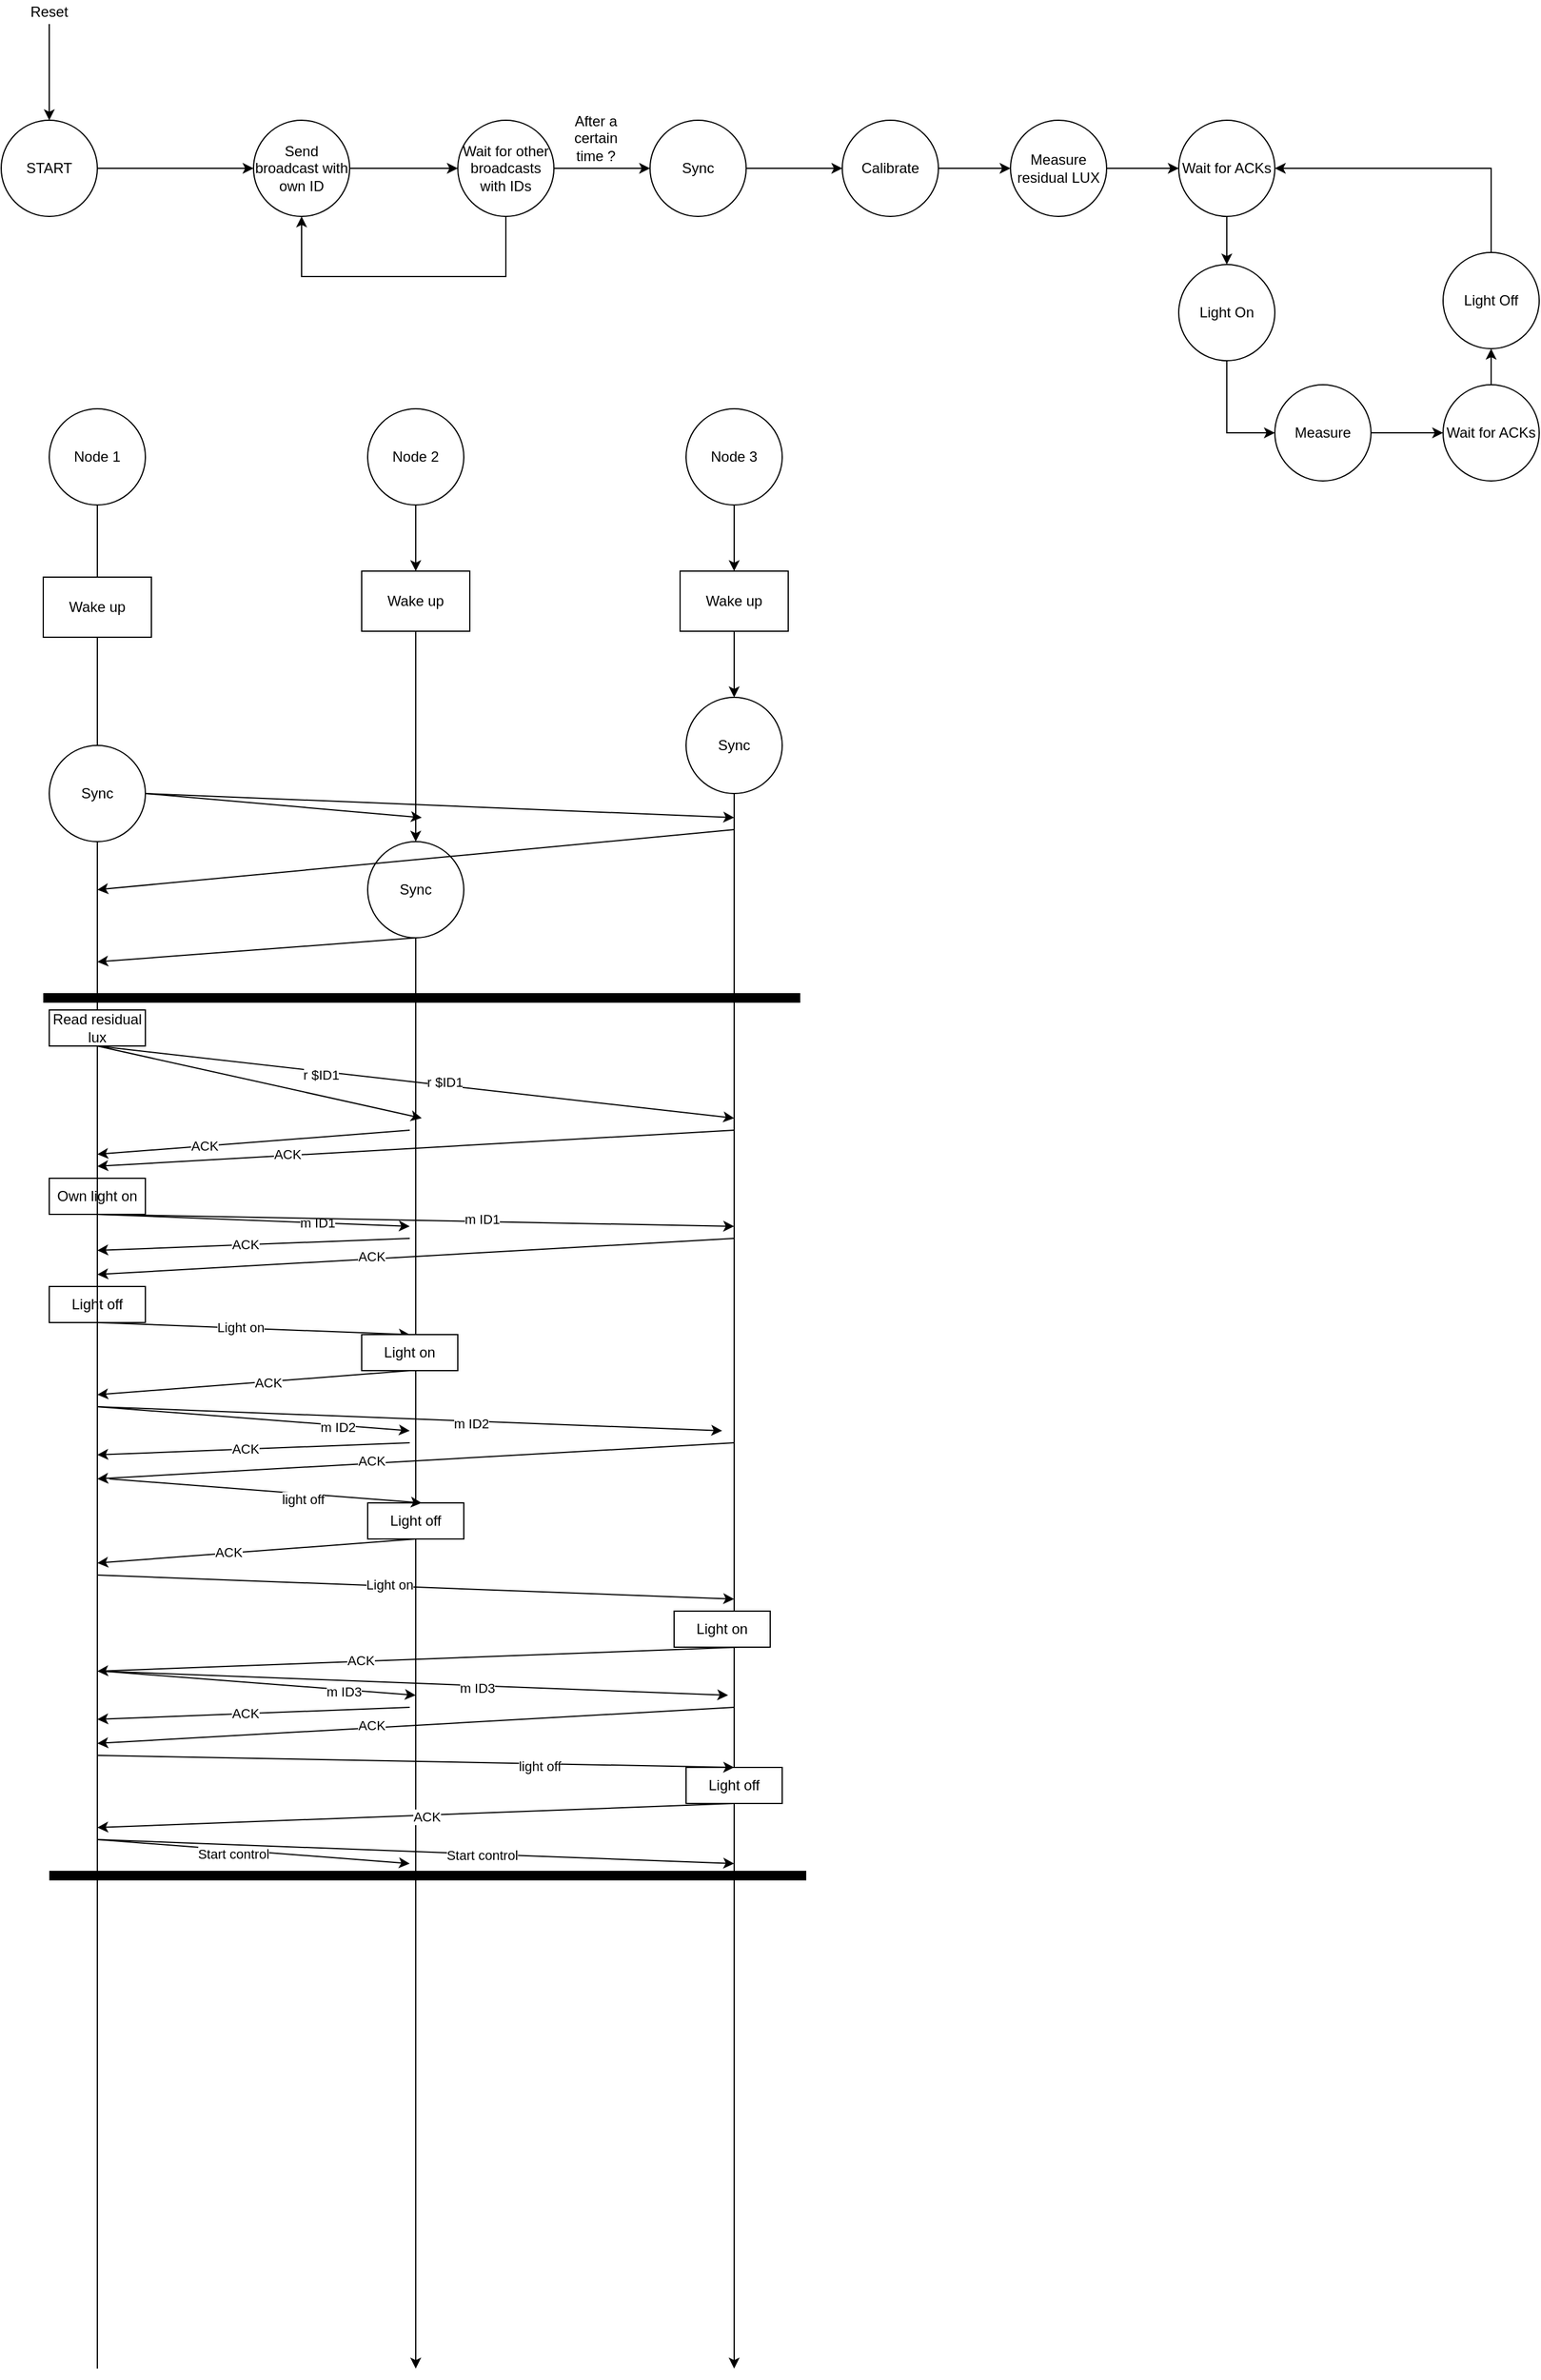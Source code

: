 <mxfile version="13.9.9" type="device"><diagram id="apPjSHMY1DsIgyhNGgn-" name="Page-1"><mxGraphModel dx="868" dy="524" grid="1" gridSize="10" guides="1" tooltips="1" connect="1" arrows="1" fold="1" page="1" pageScale="1" pageWidth="850" pageHeight="1100" math="0" shadow="0"><root><mxCell id="0"/><mxCell id="1" parent="0"/><mxCell id="yIaBF9EJpWSbba0q3UIn-3" style="edgeStyle=orthogonalEdgeStyle;rounded=0;orthogonalLoop=1;jettySize=auto;html=1;exitX=1;exitY=0.5;exitDx=0;exitDy=0;entryX=0;entryY=0.5;entryDx=0;entryDy=0;" parent="1" source="yIaBF9EJpWSbba0q3UIn-1" target="yIaBF9EJpWSbba0q3UIn-2" edge="1"><mxGeometry relative="1" as="geometry"/></mxCell><mxCell id="GpA50zcYEjnkCdn6oUvq-2" style="edgeStyle=orthogonalEdgeStyle;rounded=0;orthogonalLoop=1;jettySize=auto;html=1;exitX=0.5;exitY=0;exitDx=0;exitDy=0;endArrow=none;endFill=0;startArrow=classic;startFill=1;" edge="1" parent="1" source="yIaBF9EJpWSbba0q3UIn-1"><mxGeometry relative="1" as="geometry"><mxPoint x="160" y="70" as="targetPoint"/></mxGeometry></mxCell><mxCell id="yIaBF9EJpWSbba0q3UIn-1" value="START" style="ellipse;whiteSpace=wrap;html=1;aspect=fixed;" parent="1" vertex="1"><mxGeometry x="120" y="150" width="80" height="80" as="geometry"/></mxCell><mxCell id="yIaBF9EJpWSbba0q3UIn-6" style="edgeStyle=orthogonalEdgeStyle;rounded=0;orthogonalLoop=1;jettySize=auto;html=1;exitX=1;exitY=0.5;exitDx=0;exitDy=0;entryX=0;entryY=0.5;entryDx=0;entryDy=0;" parent="1" source="yIaBF9EJpWSbba0q3UIn-2" target="yIaBF9EJpWSbba0q3UIn-5" edge="1"><mxGeometry relative="1" as="geometry"/></mxCell><mxCell id="yIaBF9EJpWSbba0q3UIn-2" value="Send broadcast with own ID" style="ellipse;whiteSpace=wrap;html=1;aspect=fixed;" parent="1" vertex="1"><mxGeometry x="330" y="150" width="80" height="80" as="geometry"/></mxCell><mxCell id="yIaBF9EJpWSbba0q3UIn-7" style="edgeStyle=orthogonalEdgeStyle;rounded=0;orthogonalLoop=1;jettySize=auto;html=1;exitX=0.5;exitY=1;exitDx=0;exitDy=0;entryX=0.5;entryY=1;entryDx=0;entryDy=0;" parent="1" source="yIaBF9EJpWSbba0q3UIn-5" target="yIaBF9EJpWSbba0q3UIn-2" edge="1"><mxGeometry relative="1" as="geometry"><Array as="points"><mxPoint x="540" y="280"/><mxPoint x="370" y="280"/></Array></mxGeometry></mxCell><mxCell id="yIaBF9EJpWSbba0q3UIn-10" style="edgeStyle=orthogonalEdgeStyle;rounded=0;orthogonalLoop=1;jettySize=auto;html=1;exitX=1;exitY=0.5;exitDx=0;exitDy=0;entryX=0;entryY=0.5;entryDx=0;entryDy=0;" parent="1" source="yIaBF9EJpWSbba0q3UIn-5" target="yIaBF9EJpWSbba0q3UIn-9" edge="1"><mxGeometry relative="1" as="geometry"/></mxCell><mxCell id="yIaBF9EJpWSbba0q3UIn-5" value="Wait for other broadcasts with IDs" style="ellipse;whiteSpace=wrap;html=1;aspect=fixed;" parent="1" vertex="1"><mxGeometry x="500" y="150" width="80" height="80" as="geometry"/></mxCell><mxCell id="GpA50zcYEjnkCdn6oUvq-108" style="edgeStyle=none;rounded=0;orthogonalLoop=1;jettySize=auto;html=1;exitX=1;exitY=0.5;exitDx=0;exitDy=0;entryX=0;entryY=0.5;entryDx=0;entryDy=0;startArrow=none;startFill=0;endArrow=classic;endFill=1;strokeWidth=1;" edge="1" parent="1" source="yIaBF9EJpWSbba0q3UIn-9" target="GpA50zcYEjnkCdn6oUvq-107"><mxGeometry relative="1" as="geometry"/></mxCell><mxCell id="yIaBF9EJpWSbba0q3UIn-9" value="Sync" style="ellipse;whiteSpace=wrap;html=1;aspect=fixed;" parent="1" vertex="1"><mxGeometry x="660" y="150" width="80" height="80" as="geometry"/></mxCell><mxCell id="yIaBF9EJpWSbba0q3UIn-11" value="After a certain time ?" style="text;html=1;strokeColor=none;fillColor=none;align=center;verticalAlign=middle;whiteSpace=wrap;rounded=0;" parent="1" vertex="1"><mxGeometry x="590" y="140" width="50" height="50" as="geometry"/></mxCell><mxCell id="GpA50zcYEjnkCdn6oUvq-3" value="Reset" style="text;html=1;strokeColor=none;fillColor=none;align=center;verticalAlign=middle;whiteSpace=wrap;rounded=0;" vertex="1" parent="1"><mxGeometry x="140" y="50" width="40" height="20" as="geometry"/></mxCell><mxCell id="GpA50zcYEjnkCdn6oUvq-6" value="Node 1" style="ellipse;whiteSpace=wrap;html=1;aspect=fixed;" vertex="1" parent="1"><mxGeometry x="160" y="390" width="80" height="80" as="geometry"/></mxCell><mxCell id="GpA50zcYEjnkCdn6oUvq-10" style="edgeStyle=orthogonalEdgeStyle;rounded=0;orthogonalLoop=1;jettySize=auto;html=1;exitX=0.5;exitY=1;exitDx=0;exitDy=0;startArrow=none;startFill=0;endArrow=classic;endFill=1;" edge="1" parent="1" source="GpA50zcYEjnkCdn6oUvq-19"><mxGeometry relative="1" as="geometry"><mxPoint x="465" y="2020" as="targetPoint"/></mxGeometry></mxCell><mxCell id="GpA50zcYEjnkCdn6oUvq-7" value="&lt;span&gt;Node 2&lt;/span&gt;" style="ellipse;whiteSpace=wrap;html=1;aspect=fixed;" vertex="1" parent="1"><mxGeometry x="425" y="390" width="80" height="80" as="geometry"/></mxCell><mxCell id="GpA50zcYEjnkCdn6oUvq-11" style="edgeStyle=orthogonalEdgeStyle;rounded=0;orthogonalLoop=1;jettySize=auto;html=1;exitX=0.5;exitY=1;exitDx=0;exitDy=0;startArrow=none;startFill=0;endArrow=classic;endFill=1;" edge="1" parent="1" source="GpA50zcYEjnkCdn6oUvq-20"><mxGeometry relative="1" as="geometry"><mxPoint x="730" y="2020" as="targetPoint"/></mxGeometry></mxCell><mxCell id="GpA50zcYEjnkCdn6oUvq-8" value="&lt;span&gt;Node 3&lt;/span&gt;" style="ellipse;whiteSpace=wrap;html=1;aspect=fixed;" vertex="1" parent="1"><mxGeometry x="690" y="390" width="80" height="80" as="geometry"/></mxCell><mxCell id="GpA50zcYEjnkCdn6oUvq-9" value="" style="endArrow=none;html=1;entryX=0.5;entryY=1;entryDx=0;entryDy=0;" edge="1" parent="1" source="GpA50zcYEjnkCdn6oUvq-13" target="GpA50zcYEjnkCdn6oUvq-6"><mxGeometry width="50" height="50" relative="1" as="geometry"><mxPoint x="200" y="1080" as="sourcePoint"/><mxPoint x="420" y="550" as="targetPoint"/></mxGeometry></mxCell><mxCell id="GpA50zcYEjnkCdn6oUvq-13" value="Wake up" style="rounded=0;whiteSpace=wrap;html=1;" vertex="1" parent="1"><mxGeometry x="155" y="530" width="90" height="50" as="geometry"/></mxCell><mxCell id="GpA50zcYEjnkCdn6oUvq-14" value="" style="endArrow=none;html=1;entryX=0.5;entryY=1;entryDx=0;entryDy=0;" edge="1" parent="1" source="GpA50zcYEjnkCdn6oUvq-37" target="GpA50zcYEjnkCdn6oUvq-13"><mxGeometry width="50" height="50" relative="1" as="geometry"><mxPoint x="200" y="2020" as="sourcePoint"/><mxPoint x="200" y="470" as="targetPoint"/></mxGeometry></mxCell><mxCell id="GpA50zcYEjnkCdn6oUvq-16" value="Wake up" style="rounded=0;whiteSpace=wrap;html=1;" vertex="1" parent="1"><mxGeometry x="685" y="525" width="90" height="50" as="geometry"/></mxCell><mxCell id="GpA50zcYEjnkCdn6oUvq-17" style="edgeStyle=orthogonalEdgeStyle;rounded=0;orthogonalLoop=1;jettySize=auto;html=1;exitX=0.5;exitY=1;exitDx=0;exitDy=0;startArrow=none;startFill=0;endArrow=classic;endFill=1;" edge="1" parent="1" source="GpA50zcYEjnkCdn6oUvq-8" target="GpA50zcYEjnkCdn6oUvq-16"><mxGeometry relative="1" as="geometry"><mxPoint x="730" y="1090" as="targetPoint"/><mxPoint x="730" y="470" as="sourcePoint"/></mxGeometry></mxCell><mxCell id="GpA50zcYEjnkCdn6oUvq-27" style="rounded=0;orthogonalLoop=1;jettySize=auto;html=1;exitX=1;exitY=0.5;exitDx=0;exitDy=0;startArrow=none;startFill=0;endArrow=classic;endFill=1;" edge="1" parent="1" source="GpA50zcYEjnkCdn6oUvq-18"><mxGeometry relative="1" as="geometry"><mxPoint x="470" y="730" as="targetPoint"/></mxGeometry></mxCell><mxCell id="GpA50zcYEjnkCdn6oUvq-28" style="edgeStyle=none;rounded=0;orthogonalLoop=1;jettySize=auto;html=1;exitX=1;exitY=0.5;exitDx=0;exitDy=0;startArrow=none;startFill=0;endArrow=classic;endFill=1;" edge="1" parent="1" source="GpA50zcYEjnkCdn6oUvq-18"><mxGeometry relative="1" as="geometry"><mxPoint x="730" y="730" as="targetPoint"/></mxGeometry></mxCell><mxCell id="GpA50zcYEjnkCdn6oUvq-18" value="Sync" style="ellipse;whiteSpace=wrap;html=1;aspect=fixed;" vertex="1" parent="1"><mxGeometry x="160" y="670" width="80" height="80" as="geometry"/></mxCell><mxCell id="GpA50zcYEjnkCdn6oUvq-20" value="Sync" style="ellipse;whiteSpace=wrap;html=1;aspect=fixed;" vertex="1" parent="1"><mxGeometry x="690" y="630" width="80" height="80" as="geometry"/></mxCell><mxCell id="GpA50zcYEjnkCdn6oUvq-21" style="edgeStyle=orthogonalEdgeStyle;rounded=0;orthogonalLoop=1;jettySize=auto;html=1;exitX=0.5;exitY=1;exitDx=0;exitDy=0;startArrow=none;startFill=0;endArrow=classic;endFill=1;" edge="1" parent="1" source="GpA50zcYEjnkCdn6oUvq-16" target="GpA50zcYEjnkCdn6oUvq-20"><mxGeometry relative="1" as="geometry"><mxPoint x="730" y="1090" as="targetPoint"/><mxPoint x="730" y="575" as="sourcePoint"/></mxGeometry></mxCell><mxCell id="GpA50zcYEjnkCdn6oUvq-29" style="edgeStyle=none;rounded=0;orthogonalLoop=1;jettySize=auto;html=1;exitX=0.5;exitY=1;exitDx=0;exitDy=0;startArrow=none;startFill=0;endArrow=classic;endFill=1;" edge="1" parent="1" source="GpA50zcYEjnkCdn6oUvq-19"><mxGeometry relative="1" as="geometry"><mxPoint x="200" y="850" as="targetPoint"/></mxGeometry></mxCell><mxCell id="GpA50zcYEjnkCdn6oUvq-19" value="Sync" style="ellipse;whiteSpace=wrap;html=1;aspect=fixed;" vertex="1" parent="1"><mxGeometry x="425" y="750" width="80" height="80" as="geometry"/></mxCell><mxCell id="GpA50zcYEjnkCdn6oUvq-23" style="edgeStyle=orthogonalEdgeStyle;rounded=0;orthogonalLoop=1;jettySize=auto;html=1;exitX=0.5;exitY=1;exitDx=0;exitDy=0;startArrow=none;startFill=0;endArrow=classic;endFill=1;" edge="1" parent="1" source="GpA50zcYEjnkCdn6oUvq-15" target="GpA50zcYEjnkCdn6oUvq-19"><mxGeometry relative="1" as="geometry"><mxPoint x="465" y="1080" as="targetPoint"/><mxPoint x="465" y="470" as="sourcePoint"/></mxGeometry></mxCell><mxCell id="GpA50zcYEjnkCdn6oUvq-15" value="Wake up" style="rounded=0;whiteSpace=wrap;html=1;" vertex="1" parent="1"><mxGeometry x="420" y="525" width="90" height="50" as="geometry"/></mxCell><mxCell id="GpA50zcYEjnkCdn6oUvq-24" style="edgeStyle=orthogonalEdgeStyle;rounded=0;orthogonalLoop=1;jettySize=auto;html=1;exitX=0.5;exitY=1;exitDx=0;exitDy=0;startArrow=none;startFill=0;endArrow=classic;endFill=1;" edge="1" parent="1" source="GpA50zcYEjnkCdn6oUvq-7" target="GpA50zcYEjnkCdn6oUvq-15"><mxGeometry relative="1" as="geometry"><mxPoint x="465" y="720" as="targetPoint"/><mxPoint x="465" y="470" as="sourcePoint"/></mxGeometry></mxCell><mxCell id="GpA50zcYEjnkCdn6oUvq-30" value="" style="endArrow=classic;html=1;" edge="1" parent="1"><mxGeometry width="50" height="50" relative="1" as="geometry"><mxPoint x="730" y="740" as="sourcePoint"/><mxPoint x="200" y="790" as="targetPoint"/></mxGeometry></mxCell><mxCell id="GpA50zcYEjnkCdn6oUvq-35" value="" style="endArrow=none;html=1;strokeWidth=8;" edge="1" parent="1"><mxGeometry width="50" height="50" relative="1" as="geometry"><mxPoint x="155" y="880" as="sourcePoint"/><mxPoint x="785" y="880" as="targetPoint"/></mxGeometry></mxCell><mxCell id="GpA50zcYEjnkCdn6oUvq-39" style="edgeStyle=none;rounded=0;orthogonalLoop=1;jettySize=auto;html=1;exitX=0.5;exitY=1;exitDx=0;exitDy=0;startArrow=none;startFill=0;endArrow=classic;endFill=1;strokeWidth=1;" edge="1" parent="1" source="GpA50zcYEjnkCdn6oUvq-37"><mxGeometry relative="1" as="geometry"><mxPoint x="470" y="980" as="targetPoint"/></mxGeometry></mxCell><mxCell id="GpA50zcYEjnkCdn6oUvq-40" style="edgeStyle=none;rounded=0;orthogonalLoop=1;jettySize=auto;html=1;exitX=0.5;exitY=1;exitDx=0;exitDy=0;startArrow=none;startFill=0;endArrow=classic;endFill=1;strokeWidth=1;" edge="1" parent="1" source="GpA50zcYEjnkCdn6oUvq-37"><mxGeometry relative="1" as="geometry"><mxPoint x="730" y="980" as="targetPoint"/></mxGeometry></mxCell><mxCell id="GpA50zcYEjnkCdn6oUvq-45" value="r $ID1" style="edgeLabel;html=1;align=center;verticalAlign=middle;resizable=0;points=[];" vertex="1" connectable="0" parent="GpA50zcYEjnkCdn6oUvq-40"><mxGeometry x="-0.297" y="-3" relative="1" as="geometry"><mxPoint as="offset"/></mxGeometry></mxCell><mxCell id="GpA50zcYEjnkCdn6oUvq-46" value="r $ID1" style="edgeLabel;html=1;align=center;verticalAlign=middle;resizable=0;points=[];" vertex="1" connectable="0" parent="GpA50zcYEjnkCdn6oUvq-40"><mxGeometry x="0.089" y="3" relative="1" as="geometry"><mxPoint as="offset"/></mxGeometry></mxCell><mxCell id="GpA50zcYEjnkCdn6oUvq-41" value="" style="endArrow=classic;html=1;strokeWidth=1;" edge="1" parent="1"><mxGeometry width="50" height="50" relative="1" as="geometry"><mxPoint x="730" y="990" as="sourcePoint"/><mxPoint x="200" y="1020" as="targetPoint"/></mxGeometry></mxCell><mxCell id="GpA50zcYEjnkCdn6oUvq-44" value="ACK" style="edgeLabel;html=1;align=center;verticalAlign=middle;resizable=0;points=[];" vertex="1" connectable="0" parent="GpA50zcYEjnkCdn6oUvq-41"><mxGeometry x="0.404" y="-1" relative="1" as="geometry"><mxPoint as="offset"/></mxGeometry></mxCell><mxCell id="GpA50zcYEjnkCdn6oUvq-42" value="" style="endArrow=classic;html=1;strokeWidth=1;" edge="1" parent="1"><mxGeometry width="50" height="50" relative="1" as="geometry"><mxPoint x="460" y="990" as="sourcePoint"/><mxPoint x="200" y="1010" as="targetPoint"/></mxGeometry></mxCell><mxCell id="GpA50zcYEjnkCdn6oUvq-43" value="ACK" style="edgeLabel;html=1;align=center;verticalAlign=middle;resizable=0;points=[];" vertex="1" connectable="0" parent="GpA50zcYEjnkCdn6oUvq-42"><mxGeometry x="0.318" relative="1" as="geometry"><mxPoint as="offset"/></mxGeometry></mxCell><mxCell id="GpA50zcYEjnkCdn6oUvq-50" style="edgeStyle=none;rounded=0;orthogonalLoop=1;jettySize=auto;html=1;exitX=0.5;exitY=1;exitDx=0;exitDy=0;startArrow=none;startFill=0;endArrow=classic;endFill=1;strokeWidth=1;" edge="1" parent="1" source="GpA50zcYEjnkCdn6oUvq-49"><mxGeometry relative="1" as="geometry"><mxPoint x="460" y="1070" as="targetPoint"/></mxGeometry></mxCell><mxCell id="GpA50zcYEjnkCdn6oUvq-56" value="m ID1" style="edgeLabel;html=1;align=center;verticalAlign=middle;resizable=0;points=[];" vertex="1" connectable="0" parent="GpA50zcYEjnkCdn6oUvq-50"><mxGeometry x="0.403" relative="1" as="geometry"><mxPoint as="offset"/></mxGeometry></mxCell><mxCell id="GpA50zcYEjnkCdn6oUvq-51" style="edgeStyle=none;rounded=0;orthogonalLoop=1;jettySize=auto;html=1;exitX=0.5;exitY=1;exitDx=0;exitDy=0;startArrow=none;startFill=0;endArrow=classic;endFill=1;strokeWidth=1;" edge="1" parent="1" source="GpA50zcYEjnkCdn6oUvq-49"><mxGeometry relative="1" as="geometry"><mxPoint x="730" y="1070" as="targetPoint"/></mxGeometry></mxCell><mxCell id="GpA50zcYEjnkCdn6oUvq-55" value="m ID1" style="edgeLabel;html=1;align=center;verticalAlign=middle;resizable=0;points=[];" vertex="1" connectable="0" parent="GpA50zcYEjnkCdn6oUvq-51"><mxGeometry x="-0.213" relative="1" as="geometry"><mxPoint x="111.76" as="offset"/></mxGeometry></mxCell><mxCell id="GpA50zcYEjnkCdn6oUvq-49" value="Own light on" style="rounded=0;whiteSpace=wrap;html=1;" vertex="1" parent="1"><mxGeometry x="160" y="1030" width="80" height="30" as="geometry"/></mxCell><mxCell id="GpA50zcYEjnkCdn6oUvq-53" value="" style="endArrow=classic;html=1;strokeWidth=1;" edge="1" parent="1"><mxGeometry width="50" height="50" relative="1" as="geometry"><mxPoint x="460" y="1080" as="sourcePoint"/><mxPoint x="200" y="1090" as="targetPoint"/></mxGeometry></mxCell><mxCell id="GpA50zcYEjnkCdn6oUvq-58" value="ACK" style="edgeLabel;html=1;align=center;verticalAlign=middle;resizable=0;points=[];" vertex="1" connectable="0" parent="GpA50zcYEjnkCdn6oUvq-53"><mxGeometry x="0.058" y="-1" relative="1" as="geometry"><mxPoint as="offset"/></mxGeometry></mxCell><mxCell id="GpA50zcYEjnkCdn6oUvq-54" value="" style="endArrow=classic;html=1;strokeWidth=1;" edge="1" parent="1"><mxGeometry width="50" height="50" relative="1" as="geometry"><mxPoint x="730" y="1080" as="sourcePoint"/><mxPoint x="200" y="1110" as="targetPoint"/></mxGeometry></mxCell><mxCell id="GpA50zcYEjnkCdn6oUvq-59" value="ACK" style="edgeLabel;html=1;align=center;verticalAlign=middle;resizable=0;points=[];" vertex="1" connectable="0" parent="GpA50zcYEjnkCdn6oUvq-54"><mxGeometry x="0.142" y="-2" relative="1" as="geometry"><mxPoint as="offset"/></mxGeometry></mxCell><mxCell id="GpA50zcYEjnkCdn6oUvq-60" value="Light off" style="rounded=0;whiteSpace=wrap;html=1;" vertex="1" parent="1"><mxGeometry x="160" y="1120" width="80" height="30" as="geometry"/></mxCell><mxCell id="GpA50zcYEjnkCdn6oUvq-61" value="" style="endArrow=classic;html=1;strokeWidth=1;" edge="1" parent="1"><mxGeometry width="50" height="50" relative="1" as="geometry"><mxPoint x="200" y="1150" as="sourcePoint"/><mxPoint x="460" y="1160" as="targetPoint"/></mxGeometry></mxCell><mxCell id="GpA50zcYEjnkCdn6oUvq-62" value="Light on" style="edgeLabel;html=1;align=center;verticalAlign=middle;resizable=0;points=[];" vertex="1" connectable="0" parent="GpA50zcYEjnkCdn6oUvq-61"><mxGeometry x="-0.086" y="1" relative="1" as="geometry"><mxPoint as="offset"/></mxGeometry></mxCell><mxCell id="GpA50zcYEjnkCdn6oUvq-63" value="" style="endArrow=classic;html=1;strokeWidth=1;" edge="1" parent="1"><mxGeometry width="50" height="50" relative="1" as="geometry"><mxPoint x="460" y="1190" as="sourcePoint"/><mxPoint x="200" y="1210" as="targetPoint"/></mxGeometry></mxCell><mxCell id="GpA50zcYEjnkCdn6oUvq-64" value="ACK" style="edgeLabel;html=1;align=center;verticalAlign=middle;resizable=0;points=[];" vertex="1" connectable="0" parent="GpA50zcYEjnkCdn6oUvq-63"><mxGeometry x="-0.086" y="1" relative="1" as="geometry"><mxPoint as="offset"/></mxGeometry></mxCell><mxCell id="GpA50zcYEjnkCdn6oUvq-65" value="Light on" style="rounded=0;whiteSpace=wrap;html=1;" vertex="1" parent="1"><mxGeometry x="420" y="1160" width="80" height="30" as="geometry"/></mxCell><mxCell id="GpA50zcYEjnkCdn6oUvq-66" value="" style="endArrow=classic;html=1;strokeWidth=1;" edge="1" parent="1"><mxGeometry width="50" height="50" relative="1" as="geometry"><mxPoint x="200" y="1220" as="sourcePoint"/><mxPoint x="460" y="1240" as="targetPoint"/></mxGeometry></mxCell><mxCell id="GpA50zcYEjnkCdn6oUvq-69" value="m ID2" style="edgeLabel;html=1;align=center;verticalAlign=middle;resizable=0;points=[];" vertex="1" connectable="0" parent="GpA50zcYEjnkCdn6oUvq-66"><mxGeometry x="0.536" y="-1" relative="1" as="geometry"><mxPoint as="offset"/></mxGeometry></mxCell><mxCell id="GpA50zcYEjnkCdn6oUvq-67" value="" style="endArrow=classic;html=1;strokeWidth=1;" edge="1" parent="1"><mxGeometry width="50" height="50" relative="1" as="geometry"><mxPoint x="200" y="1220" as="sourcePoint"/><mxPoint x="720" y="1240" as="targetPoint"/></mxGeometry></mxCell><mxCell id="GpA50zcYEjnkCdn6oUvq-68" value="m ID2" style="edgeLabel;html=1;align=center;verticalAlign=middle;resizable=0;points=[];" vertex="1" connectable="0" parent="GpA50zcYEjnkCdn6oUvq-67"><mxGeometry x="0.198" y="-2" relative="1" as="geometry"><mxPoint as="offset"/></mxGeometry></mxCell><mxCell id="GpA50zcYEjnkCdn6oUvq-71" value="" style="endArrow=classic;html=1;strokeWidth=1;" edge="1" parent="1"><mxGeometry width="50" height="50" relative="1" as="geometry"><mxPoint x="460" y="1250" as="sourcePoint"/><mxPoint x="200" y="1260" as="targetPoint"/></mxGeometry></mxCell><mxCell id="GpA50zcYEjnkCdn6oUvq-72" value="ACK" style="edgeLabel;html=1;align=center;verticalAlign=middle;resizable=0;points=[];" vertex="1" connectable="0" parent="GpA50zcYEjnkCdn6oUvq-71"><mxGeometry x="0.058" y="-1" relative="1" as="geometry"><mxPoint as="offset"/></mxGeometry></mxCell><mxCell id="GpA50zcYEjnkCdn6oUvq-73" value="" style="endArrow=classic;html=1;strokeWidth=1;" edge="1" parent="1"><mxGeometry width="50" height="50" relative="1" as="geometry"><mxPoint x="730" y="1250" as="sourcePoint"/><mxPoint x="200" y="1280" as="targetPoint"/></mxGeometry></mxCell><mxCell id="GpA50zcYEjnkCdn6oUvq-74" value="ACK" style="edgeLabel;html=1;align=center;verticalAlign=middle;resizable=0;points=[];" vertex="1" connectable="0" parent="GpA50zcYEjnkCdn6oUvq-73"><mxGeometry x="0.142" y="-2" relative="1" as="geometry"><mxPoint as="offset"/></mxGeometry></mxCell><mxCell id="GpA50zcYEjnkCdn6oUvq-80" style="edgeStyle=none;rounded=0;orthogonalLoop=1;jettySize=auto;html=1;exitX=0.5;exitY=1;exitDx=0;exitDy=0;startArrow=none;startFill=0;endArrow=classic;endFill=1;strokeWidth=1;" edge="1" parent="1" source="GpA50zcYEjnkCdn6oUvq-75"><mxGeometry relative="1" as="geometry"><mxPoint x="200" y="1350" as="targetPoint"/></mxGeometry></mxCell><mxCell id="GpA50zcYEjnkCdn6oUvq-81" value="ACK" style="edgeLabel;html=1;align=center;verticalAlign=middle;resizable=0;points=[];" vertex="1" connectable="0" parent="GpA50zcYEjnkCdn6oUvq-80"><mxGeometry x="0.18" y="-1" relative="1" as="geometry"><mxPoint as="offset"/></mxGeometry></mxCell><mxCell id="GpA50zcYEjnkCdn6oUvq-75" value="Light off" style="rounded=0;whiteSpace=wrap;html=1;" vertex="1" parent="1"><mxGeometry x="425" y="1300" width="80" height="30" as="geometry"/></mxCell><mxCell id="GpA50zcYEjnkCdn6oUvq-78" value="" style="endArrow=classic;html=1;strokeWidth=1;" edge="1" parent="1"><mxGeometry width="50" height="50" relative="1" as="geometry"><mxPoint x="210" y="1280" as="sourcePoint"/><mxPoint x="470" y="1300" as="targetPoint"/></mxGeometry></mxCell><mxCell id="GpA50zcYEjnkCdn6oUvq-79" value="light off" style="edgeLabel;html=1;align=center;verticalAlign=middle;resizable=0;points=[];" vertex="1" connectable="0" parent="GpA50zcYEjnkCdn6oUvq-78"><mxGeometry x="0.536" y="-1" relative="1" as="geometry"><mxPoint x="-39.33" as="offset"/></mxGeometry></mxCell><mxCell id="GpA50zcYEjnkCdn6oUvq-82" value="" style="endArrow=classic;html=1;strokeWidth=1;" edge="1" parent="1"><mxGeometry width="50" height="50" relative="1" as="geometry"><mxPoint x="200" y="1360" as="sourcePoint"/><mxPoint x="730" y="1380" as="targetPoint"/></mxGeometry></mxCell><mxCell id="GpA50zcYEjnkCdn6oUvq-83" value="Light on" style="edgeLabel;html=1;align=center;verticalAlign=middle;resizable=0;points=[];" vertex="1" connectable="0" parent="GpA50zcYEjnkCdn6oUvq-82"><mxGeometry x="-0.086" y="1" relative="1" as="geometry"><mxPoint as="offset"/></mxGeometry></mxCell><mxCell id="GpA50zcYEjnkCdn6oUvq-84" value="Light on" style="rounded=0;whiteSpace=wrap;html=1;" vertex="1" parent="1"><mxGeometry x="680" y="1390" width="80" height="30" as="geometry"/></mxCell><mxCell id="GpA50zcYEjnkCdn6oUvq-85" value="Light off" style="rounded=0;whiteSpace=wrap;html=1;" vertex="1" parent="1"><mxGeometry x="690" y="1520" width="80" height="30" as="geometry"/></mxCell><mxCell id="GpA50zcYEjnkCdn6oUvq-87" style="edgeStyle=none;rounded=0;orthogonalLoop=1;jettySize=auto;html=1;exitX=0.5;exitY=1;exitDx=0;exitDy=0;startArrow=none;startFill=0;endArrow=classic;endFill=1;strokeWidth=1;" edge="1" parent="1"><mxGeometry relative="1" as="geometry"><mxPoint x="200" y="1440" as="targetPoint"/><mxPoint x="735" y="1420" as="sourcePoint"/></mxGeometry></mxCell><mxCell id="GpA50zcYEjnkCdn6oUvq-88" value="ACK" style="edgeLabel;html=1;align=center;verticalAlign=middle;resizable=0;points=[];" vertex="1" connectable="0" parent="GpA50zcYEjnkCdn6oUvq-87"><mxGeometry x="0.18" y="-1" relative="1" as="geometry"><mxPoint as="offset"/></mxGeometry></mxCell><mxCell id="GpA50zcYEjnkCdn6oUvq-89" value="" style="endArrow=classic;html=1;strokeWidth=1;" edge="1" parent="1"><mxGeometry width="50" height="50" relative="1" as="geometry"><mxPoint x="205" y="1440" as="sourcePoint"/><mxPoint x="465" y="1460" as="targetPoint"/></mxGeometry></mxCell><mxCell id="GpA50zcYEjnkCdn6oUvq-90" value="m ID3" style="edgeLabel;html=1;align=center;verticalAlign=middle;resizable=0;points=[];" vertex="1" connectable="0" parent="GpA50zcYEjnkCdn6oUvq-89"><mxGeometry x="0.536" y="-1" relative="1" as="geometry"><mxPoint as="offset"/></mxGeometry></mxCell><mxCell id="GpA50zcYEjnkCdn6oUvq-91" value="" style="endArrow=classic;html=1;strokeWidth=1;" edge="1" parent="1"><mxGeometry width="50" height="50" relative="1" as="geometry"><mxPoint x="205" y="1440" as="sourcePoint"/><mxPoint x="725" y="1460" as="targetPoint"/></mxGeometry></mxCell><mxCell id="GpA50zcYEjnkCdn6oUvq-92" value="m ID3" style="edgeLabel;html=1;align=center;verticalAlign=middle;resizable=0;points=[];" vertex="1" connectable="0" parent="GpA50zcYEjnkCdn6oUvq-91"><mxGeometry x="0.198" y="-2" relative="1" as="geometry"><mxPoint as="offset"/></mxGeometry></mxCell><mxCell id="GpA50zcYEjnkCdn6oUvq-93" value="" style="endArrow=classic;html=1;strokeWidth=1;" edge="1" parent="1"><mxGeometry width="50" height="50" relative="1" as="geometry"><mxPoint x="460" y="1470" as="sourcePoint"/><mxPoint x="200" y="1480" as="targetPoint"/></mxGeometry></mxCell><mxCell id="GpA50zcYEjnkCdn6oUvq-94" value="ACK" style="edgeLabel;html=1;align=center;verticalAlign=middle;resizable=0;points=[];" vertex="1" connectable="0" parent="GpA50zcYEjnkCdn6oUvq-93"><mxGeometry x="0.058" y="-1" relative="1" as="geometry"><mxPoint as="offset"/></mxGeometry></mxCell><mxCell id="GpA50zcYEjnkCdn6oUvq-95" value="" style="endArrow=classic;html=1;strokeWidth=1;" edge="1" parent="1"><mxGeometry width="50" height="50" relative="1" as="geometry"><mxPoint x="730" y="1470" as="sourcePoint"/><mxPoint x="200" y="1500" as="targetPoint"/></mxGeometry></mxCell><mxCell id="GpA50zcYEjnkCdn6oUvq-96" value="ACK" style="edgeLabel;html=1;align=center;verticalAlign=middle;resizable=0;points=[];" vertex="1" connectable="0" parent="GpA50zcYEjnkCdn6oUvq-95"><mxGeometry x="0.142" y="-2" relative="1" as="geometry"><mxPoint as="offset"/></mxGeometry></mxCell><mxCell id="GpA50zcYEjnkCdn6oUvq-97" style="edgeStyle=none;rounded=0;orthogonalLoop=1;jettySize=auto;html=1;exitX=0.5;exitY=1;exitDx=0;exitDy=0;startArrow=none;startFill=0;endArrow=classic;endFill=1;strokeWidth=1;" edge="1" parent="1" source="GpA50zcYEjnkCdn6oUvq-85"><mxGeometry relative="1" as="geometry"><mxPoint x="200" y="1570" as="targetPoint"/><mxPoint x="455" y="1570" as="sourcePoint"/></mxGeometry></mxCell><mxCell id="GpA50zcYEjnkCdn6oUvq-98" value="ACK" style="edgeLabel;html=1;align=center;verticalAlign=middle;resizable=0;points=[];" vertex="1" connectable="0" parent="GpA50zcYEjnkCdn6oUvq-97"><mxGeometry x="0.18" y="-1" relative="1" as="geometry"><mxPoint x="56.87" as="offset"/></mxGeometry></mxCell><mxCell id="GpA50zcYEjnkCdn6oUvq-99" value="" style="endArrow=classic;html=1;strokeWidth=1;entryX=0.5;entryY=0;entryDx=0;entryDy=0;" edge="1" parent="1" target="GpA50zcYEjnkCdn6oUvq-85"><mxGeometry width="50" height="50" relative="1" as="geometry"><mxPoint x="200" y="1510" as="sourcePoint"/><mxPoint x="460" y="1540" as="targetPoint"/></mxGeometry></mxCell><mxCell id="GpA50zcYEjnkCdn6oUvq-100" value="light off" style="edgeLabel;html=1;align=center;verticalAlign=middle;resizable=0;points=[];" vertex="1" connectable="0" parent="GpA50zcYEjnkCdn6oUvq-99"><mxGeometry x="0.536" y="-1" relative="1" as="geometry"><mxPoint x="-39.33" as="offset"/></mxGeometry></mxCell><mxCell id="GpA50zcYEjnkCdn6oUvq-101" value="" style="endArrow=classic;html=1;strokeWidth=1;" edge="1" parent="1"><mxGeometry width="50" height="50" relative="1" as="geometry"><mxPoint x="200" y="1580" as="sourcePoint"/><mxPoint x="730" y="1600" as="targetPoint"/></mxGeometry></mxCell><mxCell id="GpA50zcYEjnkCdn6oUvq-102" value="Start control" style="edgeLabel;html=1;align=center;verticalAlign=middle;resizable=0;points=[];" vertex="1" connectable="0" parent="GpA50zcYEjnkCdn6oUvq-101"><mxGeometry x="0.536" y="-1" relative="1" as="geometry"><mxPoint x="-86.97" y="-4" as="offset"/></mxGeometry></mxCell><mxCell id="GpA50zcYEjnkCdn6oUvq-103" value="" style="endArrow=classic;html=1;strokeWidth=1;" edge="1" parent="1"><mxGeometry width="50" height="50" relative="1" as="geometry"><mxPoint x="200" y="1580" as="sourcePoint"/><mxPoint x="460" y="1600" as="targetPoint"/></mxGeometry></mxCell><mxCell id="GpA50zcYEjnkCdn6oUvq-104" value="Start control" style="edgeLabel;html=1;align=center;verticalAlign=middle;resizable=0;points=[];" vertex="1" connectable="0" parent="GpA50zcYEjnkCdn6oUvq-103"><mxGeometry x="0.536" y="-1" relative="1" as="geometry"><mxPoint x="-86.97" y="-4.68" as="offset"/></mxGeometry></mxCell><mxCell id="GpA50zcYEjnkCdn6oUvq-105" value="" style="endArrow=none;html=1;strokeWidth=8;" edge="1" parent="1"><mxGeometry width="50" height="50" relative="1" as="geometry"><mxPoint x="160" y="1610" as="sourcePoint"/><mxPoint x="790" y="1610" as="targetPoint"/></mxGeometry></mxCell><mxCell id="GpA50zcYEjnkCdn6oUvq-37" value="Read residual lux" style="rounded=0;whiteSpace=wrap;html=1;" vertex="1" parent="1"><mxGeometry x="160" y="890" width="80" height="30" as="geometry"/></mxCell><mxCell id="GpA50zcYEjnkCdn6oUvq-106" value="" style="endArrow=none;html=1;entryX=0.5;entryY=1;entryDx=0;entryDy=0;" edge="1" parent="1" target="GpA50zcYEjnkCdn6oUvq-37"><mxGeometry width="50" height="50" relative="1" as="geometry"><mxPoint x="200" y="2020" as="sourcePoint"/><mxPoint x="200" y="580" as="targetPoint"/></mxGeometry></mxCell><mxCell id="GpA50zcYEjnkCdn6oUvq-110" style="edgeStyle=none;rounded=0;orthogonalLoop=1;jettySize=auto;html=1;exitX=1;exitY=0.5;exitDx=0;exitDy=0;entryX=0;entryY=0.5;entryDx=0;entryDy=0;startArrow=none;startFill=0;endArrow=classic;endFill=1;strokeWidth=1;" edge="1" parent="1" source="GpA50zcYEjnkCdn6oUvq-107" target="GpA50zcYEjnkCdn6oUvq-109"><mxGeometry relative="1" as="geometry"/></mxCell><mxCell id="GpA50zcYEjnkCdn6oUvq-107" value="Calibrate" style="ellipse;whiteSpace=wrap;html=1;aspect=fixed;" vertex="1" parent="1"><mxGeometry x="820" y="150" width="80" height="80" as="geometry"/></mxCell><mxCell id="GpA50zcYEjnkCdn6oUvq-112" style="edgeStyle=none;rounded=0;orthogonalLoop=1;jettySize=auto;html=1;exitX=1;exitY=0.5;exitDx=0;exitDy=0;entryX=0;entryY=0.5;entryDx=0;entryDy=0;startArrow=none;startFill=0;endArrow=classic;endFill=1;strokeWidth=1;" edge="1" parent="1" source="GpA50zcYEjnkCdn6oUvq-109" target="GpA50zcYEjnkCdn6oUvq-111"><mxGeometry relative="1" as="geometry"/></mxCell><mxCell id="GpA50zcYEjnkCdn6oUvq-109" value="Measure residual LUX" style="ellipse;whiteSpace=wrap;html=1;aspect=fixed;" vertex="1" parent="1"><mxGeometry x="960" y="150" width="80" height="80" as="geometry"/></mxCell><mxCell id="GpA50zcYEjnkCdn6oUvq-116" style="edgeStyle=none;rounded=0;orthogonalLoop=1;jettySize=auto;html=1;exitX=0.5;exitY=1;exitDx=0;exitDy=0;entryX=0.5;entryY=0;entryDx=0;entryDy=0;startArrow=none;startFill=0;endArrow=classic;endFill=1;strokeWidth=1;" edge="1" parent="1" source="GpA50zcYEjnkCdn6oUvq-111" target="GpA50zcYEjnkCdn6oUvq-113"><mxGeometry relative="1" as="geometry"/></mxCell><mxCell id="GpA50zcYEjnkCdn6oUvq-111" value="Wait for ACKs" style="ellipse;whiteSpace=wrap;html=1;aspect=fixed;" vertex="1" parent="1"><mxGeometry x="1100" y="150" width="80" height="80" as="geometry"/></mxCell><mxCell id="GpA50zcYEjnkCdn6oUvq-117" style="edgeStyle=orthogonalEdgeStyle;rounded=0;orthogonalLoop=1;jettySize=auto;html=1;exitX=0.5;exitY=1;exitDx=0;exitDy=0;entryX=0;entryY=0.5;entryDx=0;entryDy=0;startArrow=none;startFill=0;endArrow=classic;endFill=1;strokeWidth=1;" edge="1" parent="1" source="GpA50zcYEjnkCdn6oUvq-113" target="GpA50zcYEjnkCdn6oUvq-115"><mxGeometry relative="1" as="geometry"/></mxCell><mxCell id="GpA50zcYEjnkCdn6oUvq-113" value="Light On" style="ellipse;whiteSpace=wrap;html=1;aspect=fixed;" vertex="1" parent="1"><mxGeometry x="1100" y="270" width="80" height="80" as="geometry"/></mxCell><mxCell id="GpA50zcYEjnkCdn6oUvq-126" style="edgeStyle=orthogonalEdgeStyle;rounded=0;orthogonalLoop=1;jettySize=auto;html=1;exitX=0.5;exitY=0;exitDx=0;exitDy=0;entryX=1;entryY=0.5;entryDx=0;entryDy=0;startArrow=none;startFill=0;endArrow=classic;endFill=1;strokeWidth=1;" edge="1" parent="1" source="GpA50zcYEjnkCdn6oUvq-114" target="GpA50zcYEjnkCdn6oUvq-111"><mxGeometry relative="1" as="geometry"/></mxCell><mxCell id="GpA50zcYEjnkCdn6oUvq-114" value="Light Off" style="ellipse;whiteSpace=wrap;html=1;aspect=fixed;" vertex="1" parent="1"><mxGeometry x="1320" y="260" width="80" height="80" as="geometry"/></mxCell><mxCell id="GpA50zcYEjnkCdn6oUvq-123" style="edgeStyle=orthogonalEdgeStyle;rounded=0;orthogonalLoop=1;jettySize=auto;html=1;exitX=1;exitY=0.5;exitDx=0;exitDy=0;startArrow=none;startFill=0;endArrow=classic;endFill=1;strokeWidth=1;" edge="1" parent="1" source="GpA50zcYEjnkCdn6oUvq-115" target="GpA50zcYEjnkCdn6oUvq-122"><mxGeometry relative="1" as="geometry"/></mxCell><mxCell id="GpA50zcYEjnkCdn6oUvq-115" value="Measure" style="ellipse;whiteSpace=wrap;html=1;aspect=fixed;" vertex="1" parent="1"><mxGeometry x="1180" y="370" width="80" height="80" as="geometry"/></mxCell><mxCell id="GpA50zcYEjnkCdn6oUvq-125" style="edgeStyle=orthogonalEdgeStyle;rounded=0;orthogonalLoop=1;jettySize=auto;html=1;exitX=0.5;exitY=0;exitDx=0;exitDy=0;entryX=0.5;entryY=1;entryDx=0;entryDy=0;startArrow=none;startFill=0;endArrow=classic;endFill=1;strokeWidth=1;" edge="1" parent="1" source="GpA50zcYEjnkCdn6oUvq-122" target="GpA50zcYEjnkCdn6oUvq-114"><mxGeometry relative="1" as="geometry"/></mxCell><mxCell id="GpA50zcYEjnkCdn6oUvq-122" value="Wait for ACKs" style="ellipse;whiteSpace=wrap;html=1;aspect=fixed;" vertex="1" parent="1"><mxGeometry x="1320" y="370" width="80" height="80" as="geometry"/></mxCell></root></mxGraphModel></diagram></mxfile>